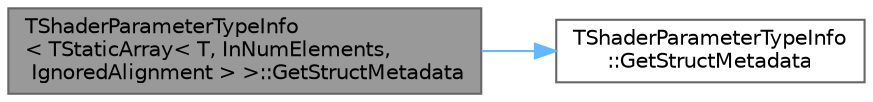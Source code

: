 digraph "TShaderParameterTypeInfo&lt; TStaticArray&lt; T, InNumElements, IgnoredAlignment &gt; &gt;::GetStructMetadata"
{
 // INTERACTIVE_SVG=YES
 // LATEX_PDF_SIZE
  bgcolor="transparent";
  edge [fontname=Helvetica,fontsize=10,labelfontname=Helvetica,labelfontsize=10];
  node [fontname=Helvetica,fontsize=10,shape=box,height=0.2,width=0.4];
  rankdir="LR";
  Node1 [id="Node000001",label="TShaderParameterTypeInfo\l\< TStaticArray\< T, InNumElements,\l IgnoredAlignment \> \>::GetStructMetadata",height=0.2,width=0.4,color="gray40", fillcolor="grey60", style="filled", fontcolor="black",tooltip=" "];
  Node1 -> Node2 [id="edge1_Node000001_Node000002",color="steelblue1",style="solid",tooltip=" "];
  Node2 [id="Node000002",label="TShaderParameterTypeInfo\l::GetStructMetadata",height=0.2,width=0.4,color="grey40", fillcolor="white", style="filled",URL="$d7/dab/structTShaderParameterTypeInfo.html#a1ea51c344079ac072d43cd9cbe40d293",tooltip=" "];
}
